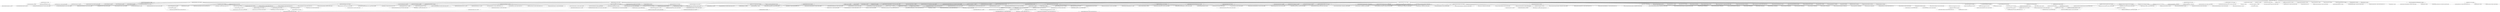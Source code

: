 digraph RumbleDB__rumble {
	"com.github.rumbledb:rumbledb:jar:1.23.0" -> "org.openjdk.jmh:jmh-core:jar:1.37:compile" ; 
	"com.github.rumbledb:rumbledb:jar:1.23.0" -> "org.openjdk.jmh:jmh-generator-annprocess:jar:1.37:compile" ; 
	"com.github.rumbledb:rumbledb:jar:1.23.0" -> "org.apache.spark:spark-core_2.13:jar:3.5.4:provided" ; 
	"com.github.rumbledb:rumbledb:jar:1.23.0" -> "org.apache.spark:spark-sql_2.13:jar:3.5.4:provided" ; 
	"com.github.rumbledb:rumbledb:jar:1.23.0" -> "org.apache.spark:spark-mllib_2.13:jar:3.5.4:provided" ; 
	"com.github.rumbledb:rumbledb:jar:1.23.0" -> "org.apache.hadoop:hadoop-aws:jar:3.3.6:provided" ; 
	"com.github.rumbledb:rumbledb:jar:1.23.0" -> "org.apache.spark:spark-avro_2.13:jar:3.5.4:compile" ; 
	"com.github.rumbledb:rumbledb:jar:1.23.0" -> "org.antlr:antlr4-runtime:jar:4.9.3:compile" ; 
	"com.github.rumbledb:rumbledb:jar:1.23.0" -> "org.jline:jline:jar:3.11.0:compile" ; 
	"com.github.rumbledb:rumbledb:jar:1.23.0" -> "com.esotericsoftware:kryo:jar:4.0.2:compile" ; 
	"com.github.rumbledb:rumbledb:jar:1.23.0" -> "junit:junit:jar:4.13.1:test" ; 
	"com.github.rumbledb:rumbledb:jar:1.23.0" -> "org.apache.commons:commons-text:jar:1.10.0:compile" ; 
	"com.github.rumbledb:rumbledb:jar:1.23.0" -> "org.apache.commons:commons-lang3:jar:3.12.0:compile" ; 
	"com.github.rumbledb:rumbledb:jar:1.23.0" -> "commons-net:commons-net:jar:3.11.1:compile" ; 
	"com.github.rumbledb:rumbledb:jar:1.23.0" -> "commons-io:commons-io:jar:2.18.0:compile" ; 
	"com.github.rumbledb:rumbledb:jar:1.23.0" -> "org.apache.httpcomponents:httpclient:jar:4.5.13:compile" ; 
	"com.github.rumbledb:rumbledb:jar:1.23.0" -> "org.jgrapht:jgrapht-core:jar:1.4.0:compile" ; 
	"com.github.rumbledb:rumbledb:jar:1.23.0" -> "joda-time:joda-time:jar:2.10.6:compile" ; 
	"com.github.rumbledb:rumbledb:jar:1.23.0" -> "com.fasterxml.jackson.dataformat:jackson-dataformat-yaml:jar:2.15.2:compile" ; 
	"com.github.rumbledb:rumbledb:jar:1.23.0" -> "io.delta:delta-spark_2.13:jar:3.2.1:compile" ; 
	"org.openjdk.jmh:jmh-core:jar:1.37:compile" -> "net.sf.jopt-simple:jopt-simple:jar:5.0.4:compile" ; 
	"org.openjdk.jmh:jmh-core:jar:1.37:compile" -> "org.apache.commons:commons-math3:jar:3.6.1:compile" ; 
	"org.openjdk.jmh:jmh-generator-annprocess:jar:1.37:compile" -> "(org.openjdk.jmh:jmh-core:jar:1.37:compile - omitted for duplicate)" ; 
	"org.apache.spark:spark-core_2.13:jar:3.5.4:provided" -> "org.scala-lang.modules:scala-parallel-collections_2.13:jar:1.0.4:compile (scope not updated to compile)" ; 
	"org.apache.spark:spark-core_2.13:jar:3.5.4:provided" -> "org.apache.avro:avro:jar:1.11.2:provided" ; 
	"org.apache.spark:spark-core_2.13:jar:3.5.4:provided" -> "org.apache.avro:avro-mapred:jar:1.11.2:provided" ; 
	"org.apache.spark:spark-core_2.13:jar:3.5.4:provided" -> "com.twitter:chill_2.13:jar:0.10.0:provided" ; 
	"org.apache.spark:spark-core_2.13:jar:3.5.4:provided" -> "com.twitter:chill-java:jar:0.10.0:provided" ; 
	"org.apache.spark:spark-core_2.13:jar:3.5.4:provided" -> "org.apache.xbean:xbean-asm9-shaded:jar:4.23:provided" ; 
	"org.apache.spark:spark-core_2.13:jar:3.5.4:provided" -> "org.apache.hadoop:hadoop-client-api:jar:3.3.4:provided" ; 
	"org.apache.spark:spark-core_2.13:jar:3.5.4:provided" -> "org.apache.hadoop:hadoop-client-runtime:jar:3.3.4:provided" ; 
	"org.apache.spark:spark-core_2.13:jar:3.5.4:provided" -> "org.apache.spark:spark-launcher_2.13:jar:3.5.4:provided" ; 
	"org.apache.spark:spark-core_2.13:jar:3.5.4:provided" -> "org.apache.spark:spark-kvstore_2.13:jar:3.5.4:provided" ; 
	"org.apache.spark:spark-core_2.13:jar:3.5.4:provided" -> "org.apache.spark:spark-network-common_2.13:jar:3.5.4:provided" ; 
	"org.apache.spark:spark-core_2.13:jar:3.5.4:provided" -> "org.apache.spark:spark-network-shuffle_2.13:jar:3.5.4:provided" ; 
	"org.apache.spark:spark-core_2.13:jar:3.5.4:provided" -> "org.apache.spark:spark-unsafe_2.13:jar:3.5.4:provided" ; 
	"org.apache.spark:spark-core_2.13:jar:3.5.4:provided" -> "org.apache.spark:spark-common-utils_2.13:jar:3.5.4:provided" ; 
	"org.apache.spark:spark-core_2.13:jar:3.5.4:provided" -> "javax.activation:activation:jar:1.1.1:provided" ; 
	"org.apache.spark:spark-core_2.13:jar:3.5.4:provided" -> "org.apache.curator:curator-recipes:jar:2.13.0:provided" ; 
	"org.apache.spark:spark-core_2.13:jar:3.5.4:provided" -> "org.apache.zookeeper:zookeeper:jar:3.6.3:provided" ; 
	"org.apache.spark:spark-core_2.13:jar:3.5.4:provided" -> "jakarta.servlet:jakarta.servlet-api:jar:4.0.3:provided" ; 
	"org.apache.spark:spark-core_2.13:jar:3.5.4:provided" -> "commons-codec:commons-codec:jar:1.16.1:compile (scope not updated to compile)" ; 
	"org.apache.spark:spark-core_2.13:jar:3.5.4:provided" -> "org.apache.commons:commons-compress:jar:1.23.0:provided" ; 
	"org.apache.spark:spark-core_2.13:jar:3.5.4:provided" -> "(org.apache.commons:commons-lang3:jar:3.12.0:provided - omitted for duplicate)" ; 
	"org.apache.spark:spark-core_2.13:jar:3.5.4:provided" -> "(org.apache.commons:commons-math3:jar:3.6.1:provided - omitted for duplicate)" ; 
	"org.apache.spark:spark-core_2.13:jar:3.5.4:provided" -> "(org.apache.commons:commons-text:jar:1.10.0:provided - omitted for duplicate)" ; 
	"org.apache.spark:spark-core_2.13:jar:3.5.4:provided" -> "(commons-io:commons-io:jar:2.16.1:provided - omitted for conflict with 2.18.0)" ; 
	"org.apache.spark:spark-core_2.13:jar:3.5.4:provided" -> "commons-collections:commons-collections:jar:3.2.2:provided" ; 
	"org.apache.spark:spark-core_2.13:jar:3.5.4:provided" -> "org.apache.commons:commons-collections4:jar:4.4:provided" ; 
	"org.apache.spark:spark-core_2.13:jar:3.5.4:provided" -> "com.google.code.findbugs:jsr305:jar:3.0.0:provided" ; 
	"org.apache.spark:spark-core_2.13:jar:3.5.4:provided" -> "com.ning:compress-lzf:jar:1.1.2:provided" ; 
	"org.apache.spark:spark-core_2.13:jar:3.5.4:provided" -> "org.xerial.snappy:snappy-java:jar:1.1.10.5:provided" ; 
	"org.apache.spark:spark-core_2.13:jar:3.5.4:provided" -> "org.lz4:lz4-java:jar:1.8.0:provided" ; 
	"org.apache.spark:spark-core_2.13:jar:3.5.4:provided" -> "com.github.luben:zstd-jni:jar:1.5.5-4:provided" ; 
	"org.apache.spark:spark-core_2.13:jar:3.5.4:provided" -> "org.roaringbitmap:RoaringBitmap:jar:0.9.45:provided" ; 
	"org.apache.spark:spark-core_2.13:jar:3.5.4:provided" -> "org.scala-lang.modules:scala-xml_2.13:jar:2.1.0:provided" ; 
	"org.apache.spark:spark-core_2.13:jar:3.5.4:provided" -> "org.scala-lang.modules:scala-collection-compat_2.13:jar:2.7.0:provided" ; 
	"org.apache.spark:spark-core_2.13:jar:3.5.4:provided" -> "org.scala-lang:scala-library:jar:2.13.8:compile" ; 
	"org.apache.spark:spark-core_2.13:jar:3.5.4:provided" -> "org.scala-lang:scala-reflect:jar:2.13.8:provided" ; 
	"org.apache.spark:spark-core_2.13:jar:3.5.4:provided" -> "org.json4s:json4s-jackson_2.13:jar:3.7.0-M11:provided" ; 
	"org.apache.spark:spark-core_2.13:jar:3.5.4:provided" -> "org.glassfish.jersey.core:jersey-client:jar:2.40:provided" ; 
	"org.apache.spark:spark-core_2.13:jar:3.5.4:provided" -> "org.glassfish.jersey.core:jersey-common:jar:2.40:provided" ; 
	"org.apache.spark:spark-core_2.13:jar:3.5.4:provided" -> "org.glassfish.jersey.core:jersey-server:jar:2.40:provided" ; 
	"org.apache.spark:spark-core_2.13:jar:3.5.4:provided" -> "org.glassfish.jersey.containers:jersey-container-servlet:jar:2.40:provided" ; 
	"org.apache.spark:spark-core_2.13:jar:3.5.4:provided" -> "org.glassfish.jersey.containers:jersey-container-servlet-core:jar:2.40:provided" ; 
	"org.apache.spark:spark-core_2.13:jar:3.5.4:provided" -> "org.glassfish.jersey.inject:jersey-hk2:jar:2.40:provided" ; 
	"org.apache.spark:spark-core_2.13:jar:3.5.4:provided" -> "io.netty:netty-all:jar:4.1.96.Final:provided" ; 
	"org.apache.spark:spark-core_2.13:jar:3.5.4:provided" -> "io.netty:netty-transport-native-epoll:jar:linux-x86_64:4.1.96.Final:provided" ; 
	"org.apache.spark:spark-core_2.13:jar:3.5.4:provided" -> "io.netty:netty-transport-native-epoll:jar:linux-aarch_64:4.1.96.Final:provided" ; 
	"org.apache.spark:spark-core_2.13:jar:3.5.4:provided" -> "io.netty:netty-transport-native-kqueue:jar:osx-aarch_64:4.1.96.Final:provided" ; 
	"org.apache.spark:spark-core_2.13:jar:3.5.4:provided" -> "io.netty:netty-transport-native-kqueue:jar:osx-x86_64:4.1.96.Final:provided" ; 
	"org.apache.spark:spark-core_2.13:jar:3.5.4:provided" -> "com.clearspring.analytics:stream:jar:2.9.6:provided" ; 
	"org.apache.spark:spark-core_2.13:jar:3.5.4:provided" -> "io.dropwizard.metrics:metrics-core:jar:4.2.19:provided" ; 
	"org.apache.spark:spark-core_2.13:jar:3.5.4:provided" -> "io.dropwizard.metrics:metrics-jvm:jar:4.2.19:provided" ; 
	"org.apache.spark:spark-core_2.13:jar:3.5.4:provided" -> "io.dropwizard.metrics:metrics-json:jar:4.2.19:provided" ; 
	"org.apache.spark:spark-core_2.13:jar:3.5.4:provided" -> "io.dropwizard.metrics:metrics-graphite:jar:4.2.19:provided" ; 
	"org.apache.spark:spark-core_2.13:jar:3.5.4:provided" -> "io.dropwizard.metrics:metrics-jmx:jar:4.2.19:provided" ; 
	"org.apache.spark:spark-core_2.13:jar:3.5.4:provided" -> "com.fasterxml.jackson.core:jackson-databind:jar:2.15.2:compile (scope not updated to compile)" ; 
	"org.apache.spark:spark-core_2.13:jar:3.5.4:provided" -> "com.fasterxml.jackson.module:jackson-module-scala_2.13:jar:2.15.2:provided" ; 
	"org.apache.spark:spark-core_2.13:jar:3.5.4:provided" -> "org.apache.ivy:ivy:jar:2.5.1:provided" ; 
	"org.apache.spark:spark-core_2.13:jar:3.5.4:provided" -> "oro:oro:jar:2.0.8:provided" ; 
	"org.apache.spark:spark-core_2.13:jar:3.5.4:provided" -> "net.razorvine:pickle:jar:1.3:provided" ; 
	"org.apache.spark:spark-core_2.13:jar:3.5.4:provided" -> "net.sf.py4j:py4j:jar:0.10.9.7:provided" ; 
	"org.apache.spark:spark-core_2.13:jar:3.5.4:provided" -> "org.apache.spark:spark-tags_2.13:jar:3.5.4:compile (scope not updated to compile)" ; 
	"org.apache.spark:spark-core_2.13:jar:3.5.4:provided" -> "org.apache.commons:commons-crypto:jar:1.1.0:provided" ; 
	"org.scala-lang.modules:scala-parallel-collections_2.13:jar:1.0.4:compile (scope not updated to compile)" -> "(org.scala-lang:scala-library:jar:2.13.6:compile - omitted for conflict with 2.13.8)" ; 
	"org.apache.avro:avro:jar:1.11.2:provided" -> "(com.fasterxml.jackson.core:jackson-core:jar:2.14.2:provided - omitted for conflict with 2.15.2)" ; 
	"org.apache.avro:avro:jar:1.11.2:provided" -> "(com.fasterxml.jackson.core:jackson-databind:jar:2.14.2:provided - omitted for conflict with 2.15.2)" ; 
	"org.apache.avro:avro:jar:1.11.2:provided" -> "(org.apache.commons:commons-compress:jar:1.22:provided - omitted for conflict with 1.23.0)" ; 
	"org.apache.avro:avro:jar:1.11.2:provided" -> "org.slf4j:slf4j-api:jar:1.7.36:provided" ; 
	"org.apache.avro:avro-mapred:jar:1.11.2:provided" -> "org.apache.avro:avro-ipc:jar:1.11.2:provided" ; 
	"org.apache.avro:avro-mapred:jar:1.11.2:provided" -> "(com.fasterxml.jackson.core:jackson-core:jar:2.14.2:provided - omitted for conflict with 2.15.2)" ; 
	"org.apache.avro:avro-mapred:jar:1.11.2:provided" -> "(org.slf4j:slf4j-api:jar:1.7.36:provided - omitted for duplicate)" ; 
	"org.apache.avro:avro-ipc:jar:1.11.2:provided" -> "(org.apache.avro:avro:jar:1.11.2:provided - omitted for duplicate)" ; 
	"org.apache.avro:avro-ipc:jar:1.11.2:provided" -> "(com.fasterxml.jackson.core:jackson-core:jar:2.14.2:provided - omitted for conflict with 2.15.2)" ; 
	"org.apache.avro:avro-ipc:jar:1.11.2:provided" -> "(com.fasterxml.jackson.core:jackson-databind:jar:2.14.2:provided - omitted for conflict with 2.15.2)" ; 
	"org.apache.avro:avro-ipc:jar:1.11.2:provided" -> "(org.xerial.snappy:snappy-java:jar:1.1.10.1:provided - omitted for conflict with 1.1.10.5)" ; 
	"org.apache.avro:avro-ipc:jar:1.11.2:provided" -> "(org.tukaani:xz:jar:1.9:provided - omitted for duplicate)" ; 
	"org.apache.avro:avro-ipc:jar:1.11.2:provided" -> "(org.slf4j:slf4j-api:jar:1.7.36:provided - omitted for duplicate)" ; 
	"com.twitter:chill_2.13:jar:0.10.0:provided" -> "(org.scala-lang:scala-library:jar:2.13.6:provided - omitted for conflict with 2.13.8)" ; 
	"com.twitter:chill_2.13:jar:0.10.0:provided" -> "(com.twitter:chill-java:jar:0.10.0:provided - omitted for duplicate)" ; 
	"com.twitter:chill_2.13:jar:0.10.0:provided" -> "com.esotericsoftware:kryo-shaded:jar:4.0.2:provided" ; 
	"com.esotericsoftware:kryo-shaded:jar:4.0.2:provided" -> "(com.esotericsoftware:minlog:jar:1.3.0:provided - omitted for duplicate)" ; 
	"com.esotericsoftware:kryo-shaded:jar:4.0.2:provided" -> "(org.objenesis:objenesis:jar:2.5.1:provided - omitted for duplicate)" ; 
	"com.twitter:chill-java:jar:0.10.0:provided" -> "(com.esotericsoftware:kryo-shaded:jar:4.0.2:provided - omitted for duplicate)" ; 
	"org.apache.hadoop:hadoop-client-api:jar:3.3.4:provided" -> "(org.xerial.snappy:snappy-java:jar:1.1.8.2:provided - omitted for conflict with 1.1.10.5)" ; 
	"org.apache.hadoop:hadoop-client-runtime:jar:3.3.4:provided" -> "(org.apache.hadoop:hadoop-client-api:jar:3.3.4:provided - omitted for duplicate)" ; 
	"org.apache.hadoop:hadoop-client-runtime:jar:3.3.4:provided" -> "(org.xerial.snappy:snappy-java:jar:1.1.8.2:provided - omitted for conflict with 1.1.10.5)" ; 
	"org.apache.hadoop:hadoop-client-runtime:jar:3.3.4:provided" -> "(org.slf4j:slf4j-api:jar:1.7.36:provided - omitted for duplicate)" ; 
	"org.apache.hadoop:hadoop-client-runtime:jar:3.3.4:provided" -> "(commons-logging:commons-logging:jar:1.1.3:provided - omitted for conflict with 1.2)" ; 
	"org.apache.hadoop:hadoop-client-runtime:jar:3.3.4:provided" -> "(com.google.code.findbugs:jsr305:jar:3.0.2:provided - omitted for conflict with 3.0.0)" ; 
	"org.apache.spark:spark-launcher_2.13:jar:3.5.4:provided" -> "(org.apache.spark:spark-tags_2.13:jar:3.5.4:provided - omitted for duplicate)" ; 
	"org.apache.spark:spark-kvstore_2.13:jar:3.5.4:provided" -> "(org.apache.spark:spark-tags_2.13:jar:3.5.4:provided - omitted for duplicate)" ; 
	"org.apache.spark:spark-kvstore_2.13:jar:3.5.4:provided" -> "org.fusesource.leveldbjni:leveldbjni-all:jar:1.8:provided" ; 
	"org.apache.spark:spark-kvstore_2.13:jar:3.5.4:provided" -> "(com.fasterxml.jackson.core:jackson-core:jar:2.15.2:provided - omitted for duplicate)" ; 
	"org.apache.spark:spark-kvstore_2.13:jar:3.5.4:provided" -> "(com.fasterxml.jackson.core:jackson-databind:jar:2.15.2:provided - omitted for duplicate)" ; 
	"org.apache.spark:spark-kvstore_2.13:jar:3.5.4:provided" -> "com.fasterxml.jackson.core:jackson-annotations:jar:2.15.2:compile" ; 
	"org.apache.spark:spark-kvstore_2.13:jar:3.5.4:provided" -> "(org.rocksdb:rocksdbjni:jar:8.3.2:provided - omitted for duplicate)" ; 
	"org.apache.spark:spark-network-common_2.13:jar:3.5.4:provided" -> "(org.scala-lang:scala-library:jar:2.13.8:provided - omitted for duplicate)" ; 
	"org.apache.spark:spark-network-common_2.13:jar:3.5.4:provided" -> "(io.netty:netty-all:jar:4.1.96.Final:provided - omitted for duplicate)" ; 
	"org.apache.spark:spark-network-common_2.13:jar:3.5.4:provided" -> "(io.netty:netty-transport-native-epoll:jar:linux-x86_64:4.1.96.Final:provided - omitted for duplicate)" ; 
	"org.apache.spark:spark-network-common_2.13:jar:3.5.4:provided" -> "(io.netty:netty-transport-native-epoll:jar:linux-aarch_64:4.1.96.Final:provided - omitted for duplicate)" ; 
	"org.apache.spark:spark-network-common_2.13:jar:3.5.4:provided" -> "(io.netty:netty-transport-native-kqueue:jar:osx-aarch_64:4.1.96.Final:provided - omitted for duplicate)" ; 
	"org.apache.spark:spark-network-common_2.13:jar:3.5.4:provided" -> "(io.netty:netty-transport-native-kqueue:jar:osx-x86_64:4.1.96.Final:provided - omitted for duplicate)" ; 
	"org.apache.spark:spark-network-common_2.13:jar:3.5.4:provided" -> "(org.apache.commons:commons-lang3:jar:3.12.0:provided - omitted for duplicate)" ; 
	"org.apache.spark:spark-network-common_2.13:jar:3.5.4:provided" -> "(org.fusesource.leveldbjni:leveldbjni-all:jar:1.8:provided - omitted for duplicate)" ; 
	"org.apache.spark:spark-network-common_2.13:jar:3.5.4:provided" -> "(org.rocksdb:rocksdbjni:jar:8.3.2:provided - omitted for duplicate)" ; 
	"org.apache.spark:spark-network-common_2.13:jar:3.5.4:provided" -> "(com.fasterxml.jackson.core:jackson-databind:jar:2.15.2:provided - omitted for duplicate)" ; 
	"org.apache.spark:spark-network-common_2.13:jar:3.5.4:provided" -> "(com.fasterxml.jackson.core:jackson-annotations:jar:2.15.2:provided - omitted for duplicate)" ; 
	"org.apache.spark:spark-network-common_2.13:jar:3.5.4:provided" -> "(io.dropwizard.metrics:metrics-core:jar:4.2.19:provided - omitted for duplicate)" ; 
	"org.apache.spark:spark-network-common_2.13:jar:3.5.4:provided" -> "(com.google.code.findbugs:jsr305:jar:3.0.0:provided - omitted for duplicate)" ; 
	"org.apache.spark:spark-network-common_2.13:jar:3.5.4:provided" -> "(org.apache.commons:commons-crypto:jar:1.1.0:provided - omitted for duplicate)" ; 
	"org.apache.spark:spark-network-common_2.13:jar:3.5.4:provided" -> "com.google.crypto.tink:tink:jar:1.9.0:provided" ; 
	"org.apache.spark:spark-network-common_2.13:jar:3.5.4:provided" -> "(org.roaringbitmap:RoaringBitmap:jar:0.9.45:provided - omitted for duplicate)" ; 
	"org.apache.spark:spark-network-common_2.13:jar:3.5.4:provided" -> "(org.apache.spark:spark-common-utils_2.13:jar:3.5.4:provided - omitted for duplicate)" ; 
	"com.google.crypto.tink:tink:jar:1.9.0:provided" -> "(com.google.code.findbugs:jsr305:jar:3.0.2:provided - omitted for conflict with 3.0.0)" ; 
	"com.google.crypto.tink:tink:jar:1.9.0:provided" -> "com.google.code.gson:gson:jar:2.10.1:provided" ; 
	"com.google.crypto.tink:tink:jar:1.9.0:provided" -> "com.google.protobuf:protobuf-java:jar:3.19.6:provided" ; 
	"com.google.crypto.tink:tink:jar:1.9.0:provided" -> "(joda-time:joda-time:jar:2.12.5:provided - omitted for conflict with 2.10.6)" ; 
	"org.apache.spark:spark-network-shuffle_2.13:jar:3.5.4:provided" -> "(org.apache.spark:spark-network-common_2.13:jar:3.5.4:provided - omitted for duplicate)" ; 
	"org.apache.spark:spark-network-shuffle_2.13:jar:3.5.4:provided" -> "(io.dropwizard.metrics:metrics-core:jar:4.2.19:provided - omitted for duplicate)" ; 
	"org.apache.spark:spark-network-shuffle_2.13:jar:3.5.4:provided" -> "(org.apache.spark:spark-tags_2.13:jar:3.5.4:provided - omitted for duplicate)" ; 
	"org.apache.spark:spark-network-shuffle_2.13:jar:3.5.4:provided" -> "(org.roaringbitmap:RoaringBitmap:jar:0.9.45:provided - omitted for duplicate)" ; 
	"org.apache.spark:spark-unsafe_2.13:jar:3.5.4:provided" -> "(org.apache.spark:spark-tags_2.13:jar:3.5.4:provided - omitted for duplicate)" ; 
	"org.apache.spark:spark-unsafe_2.13:jar:3.5.4:provided" -> "(org.apache.spark:spark-common-utils_2.13:jar:3.5.4:provided - omitted for duplicate)" ; 
	"org.apache.spark:spark-unsafe_2.13:jar:3.5.4:provided" -> "(com.twitter:chill_2.13:jar:0.10.0:provided - omitted for duplicate)" ; 
	"org.apache.spark:spark-unsafe_2.13:jar:3.5.4:provided" -> "(com.google.code.findbugs:jsr305:jar:3.0.0:provided - omitted for duplicate)" ; 
	"org.apache.spark:spark-common-utils_2.13:jar:3.5.4:provided" -> "(org.apache.spark:spark-tags_2.13:jar:3.5.4:provided - omitted for duplicate)" ; 
	"org.apache.spark:spark-common-utils_2.13:jar:3.5.4:provided" -> "(com.fasterxml.jackson.core:jackson-databind:jar:2.15.2:provided - omitted for duplicate)" ; 
	"org.apache.spark:spark-common-utils_2.13:jar:3.5.4:provided" -> "(com.fasterxml.jackson.module:jackson-module-scala_2.13:jar:2.15.2:provided - omitted for duplicate)" ; 
	"org.apache.spark:spark-common-utils_2.13:jar:3.5.4:provided" -> "(org.apache.commons:commons-text:jar:1.10.0:provided - omitted for duplicate)" ; 
	"org.apache.spark:spark-common-utils_2.13:jar:3.5.4:provided" -> "(org.slf4j:slf4j-api:jar:2.0.7:provided - omitted for conflict with 1.7.36)" ; 
	"org.apache.spark:spark-common-utils_2.13:jar:3.5.4:provided" -> "org.slf4j:jul-to-slf4j:jar:2.0.7:provided" ; 
	"org.apache.spark:spark-common-utils_2.13:jar:3.5.4:provided" -> "org.slf4j:jcl-over-slf4j:jar:2.0.7:provided" ; 
	"org.apache.spark:spark-common-utils_2.13:jar:3.5.4:provided" -> "org.apache.logging.log4j:log4j-slf4j2-impl:jar:2.20.0:provided" ; 
	"org.apache.spark:spark-common-utils_2.13:jar:3.5.4:provided" -> "org.apache.logging.log4j:log4j-api:jar:2.20.0:provided" ; 
	"org.apache.spark:spark-common-utils_2.13:jar:3.5.4:provided" -> "org.apache.logging.log4j:log4j-core:jar:2.20.0:provided" ; 
	"org.apache.spark:spark-common-utils_2.13:jar:3.5.4:provided" -> "org.apache.logging.log4j:log4j-1.2-api:jar:2.20.0:provided" ; 
	"org.slf4j:jul-to-slf4j:jar:2.0.7:provided" -> "(org.slf4j:slf4j-api:jar:2.0.7:provided - omitted for conflict with 1.7.36)" ; 
	"org.slf4j:jcl-over-slf4j:jar:2.0.7:provided" -> "(org.slf4j:slf4j-api:jar:2.0.7:provided - omitted for conflict with 1.7.36)" ; 
	"org.apache.logging.log4j:log4j-slf4j2-impl:jar:2.20.0:provided" -> "(org.apache.logging.log4j:log4j-api:jar:2.20.0:provided - omitted for duplicate)" ; 
	"org.apache.logging.log4j:log4j-slf4j2-impl:jar:2.20.0:provided" -> "(org.slf4j:slf4j-api:jar:2.0.6:provided - omitted for conflict with 1.7.36)" ; 
	"org.apache.logging.log4j:log4j-slf4j2-impl:jar:2.20.0:provided" -> "(org.apache.logging.log4j:log4j-core:jar:2.20.0:provided - omitted for duplicate)" ; 
	"org.apache.logging.log4j:log4j-core:jar:2.20.0:provided" -> "(org.apache.logging.log4j:log4j-api:jar:2.20.0:provided - omitted for duplicate)" ; 
	"org.apache.logging.log4j:log4j-1.2-api:jar:2.20.0:provided" -> "(org.apache.logging.log4j:log4j-api:jar:2.20.0:provided - omitted for duplicate)" ; 
	"org.apache.curator:curator-recipes:jar:2.13.0:provided" -> "org.apache.curator:curator-framework:jar:2.13.0:provided" ; 
	"org.apache.curator:curator-framework:jar:2.13.0:provided" -> "org.apache.curator:curator-client:jar:2.13.0:provided" ; 
	"org.apache.curator:curator-client:jar:2.13.0:provided" -> "(org.apache.zookeeper:zookeeper:jar:3.4.8:provided - omitted for conflict with 3.6.3)" ; 
	"org.apache.curator:curator-client:jar:2.13.0:provided" -> "com.google.guava:guava:jar:16.0.1:provided" ; 
	"org.apache.zookeeper:zookeeper:jar:3.6.3:provided" -> "org.apache.zookeeper:zookeeper-jute:jar:3.6.3:provided" ; 
	"org.apache.zookeeper:zookeeper:jar:3.6.3:provided" -> "org.apache.yetus:audience-annotations:jar:0.5.0:provided" ; 
	"org.apache.zookeeper:zookeeper-jute:jar:3.6.3:provided" -> "(org.apache.yetus:audience-annotations:jar:0.5.0:provided - omitted for duplicate)" ; 
	"org.roaringbitmap:RoaringBitmap:jar:0.9.45:provided" -> "org.roaringbitmap:shims:jar:0.9.45:provided" ; 
	"org.scala-lang.modules:scala-xml_2.13:jar:2.1.0:provided" -> "(org.scala-lang:scala-library:jar:2.13.8:provided - omitted for duplicate)" ; 
	"org.scala-lang.modules:scala-collection-compat_2.13:jar:2.7.0:provided" -> "(org.scala-lang:scala-library:jar:2.13.8:provided - omitted for duplicate)" ; 
	"org.scala-lang:scala-reflect:jar:2.13.8:provided" -> "(org.scala-lang:scala-library:jar:2.13.8:provided - omitted for duplicate)" ; 
	"org.json4s:json4s-jackson_2.13:jar:3.7.0-M11:provided" -> "(org.scala-lang:scala-library:jar:2.13.5:provided - omitted for conflict with 2.13.8)" ; 
	"org.json4s:json4s-jackson_2.13:jar:3.7.0-M11:provided" -> "org.json4s:json4s-core_2.13:jar:3.7.0-M11:provided" ; 
	"org.json4s:json4s-core_2.13:jar:3.7.0-M11:provided" -> "(org.scala-lang:scala-library:jar:2.13.5:provided - omitted for conflict with 2.13.8)" ; 
	"org.json4s:json4s-core_2.13:jar:3.7.0-M11:provided" -> "org.json4s:json4s-ast_2.13:jar:3.7.0-M11:provided" ; 
	"org.json4s:json4s-core_2.13:jar:3.7.0-M11:provided" -> "org.json4s:json4s-scalap_2.13:jar:3.7.0-M11:provided" ; 
	"org.json4s:json4s-core_2.13:jar:3.7.0-M11:provided" -> "(com.thoughtworks.paranamer:paranamer:jar:2.8:provided - omitted for duplicate)" ; 
	"org.json4s:json4s-ast_2.13:jar:3.7.0-M11:provided" -> "(org.scala-lang:scala-library:jar:2.13.5:provided - omitted for conflict with 2.13.8)" ; 
	"org.json4s:json4s-scalap_2.13:jar:3.7.0-M11:provided" -> "(org.scala-lang:scala-library:jar:2.13.5:provided - omitted for conflict with 2.13.8)" ; 
	"org.glassfish.jersey.core:jersey-client:jar:2.40:provided" -> "jakarta.ws.rs:jakarta.ws.rs-api:jar:2.1.6:provided" ; 
	"org.glassfish.jersey.core:jersey-client:jar:2.40:provided" -> "(org.glassfish.jersey.core:jersey-common:jar:2.40:provided - omitted for duplicate)" ; 
	"org.glassfish.jersey.core:jersey-client:jar:2.40:provided" -> "org.glassfish.hk2.external:jakarta.inject:jar:2.6.1:provided" ; 
	"org.glassfish.jersey.core:jersey-common:jar:2.40:provided" -> "(jakarta.ws.rs:jakarta.ws.rs-api:jar:2.1.6:provided - omitted for duplicate)" ; 
	"org.glassfish.jersey.core:jersey-common:jar:2.40:provided" -> "jakarta.annotation:jakarta.annotation-api:jar:1.3.5:provided" ; 
	"org.glassfish.jersey.core:jersey-common:jar:2.40:provided" -> "(org.glassfish.hk2.external:jakarta.inject:jar:2.6.1:provided - omitted for duplicate)" ; 
	"org.glassfish.jersey.core:jersey-common:jar:2.40:provided" -> "org.glassfish.hk2:osgi-resource-locator:jar:1.0.3:provided" ; 
	"org.glassfish.jersey.core:jersey-server:jar:2.40:provided" -> "(org.glassfish.jersey.core:jersey-common:jar:2.40:provided - omitted for duplicate)" ; 
	"org.glassfish.jersey.core:jersey-server:jar:2.40:provided" -> "(org.glassfish.jersey.core:jersey-client:jar:2.40:provided - omitted for duplicate)" ; 
	"org.glassfish.jersey.core:jersey-server:jar:2.40:provided" -> "(jakarta.ws.rs:jakarta.ws.rs-api:jar:2.1.6:provided - omitted for duplicate)" ; 
	"org.glassfish.jersey.core:jersey-server:jar:2.40:provided" -> "(jakarta.annotation:jakarta.annotation-api:jar:1.3.5:provided - omitted for duplicate)" ; 
	"org.glassfish.jersey.core:jersey-server:jar:2.40:provided" -> "(org.glassfish.hk2.external:jakarta.inject:jar:2.6.1:provided - omitted for duplicate)" ; 
	"org.glassfish.jersey.core:jersey-server:jar:2.40:provided" -> "jakarta.validation:jakarta.validation-api:jar:2.0.2:provided" ; 
	"org.glassfish.jersey.containers:jersey-container-servlet:jar:2.40:provided" -> "(org.glassfish.jersey.containers:jersey-container-servlet-core:jar:2.40:provided - omitted for duplicate)" ; 
	"org.glassfish.jersey.containers:jersey-container-servlet:jar:2.40:provided" -> "(org.glassfish.jersey.core:jersey-common:jar:2.40:provided - omitted for duplicate)" ; 
	"org.glassfish.jersey.containers:jersey-container-servlet:jar:2.40:provided" -> "(org.glassfish.jersey.core:jersey-server:jar:2.40:provided - omitted for duplicate)" ; 
	"org.glassfish.jersey.containers:jersey-container-servlet:jar:2.40:provided" -> "(jakarta.ws.rs:jakarta.ws.rs-api:jar:2.1.6:provided - omitted for duplicate)" ; 
	"org.glassfish.jersey.containers:jersey-container-servlet-core:jar:2.40:provided" -> "(org.glassfish.hk2.external:jakarta.inject:jar:2.6.1:provided - omitted for duplicate)" ; 
	"org.glassfish.jersey.containers:jersey-container-servlet-core:jar:2.40:provided" -> "(org.glassfish.jersey.core:jersey-common:jar:2.40:provided - omitted for duplicate)" ; 
	"org.glassfish.jersey.containers:jersey-container-servlet-core:jar:2.40:provided" -> "(org.glassfish.jersey.core:jersey-server:jar:2.40:provided - omitted for duplicate)" ; 
	"org.glassfish.jersey.containers:jersey-container-servlet-core:jar:2.40:provided" -> "(jakarta.ws.rs:jakarta.ws.rs-api:jar:2.1.6:provided - omitted for duplicate)" ; 
	"org.glassfish.jersey.inject:jersey-hk2:jar:2.40:provided" -> "(org.glassfish.jersey.core:jersey-common:jar:2.40:provided - omitted for duplicate)" ; 
	"org.glassfish.jersey.inject:jersey-hk2:jar:2.40:provided" -> "org.glassfish.hk2:hk2-locator:jar:2.6.1:provided" ; 
	"org.glassfish.jersey.inject:jersey-hk2:jar:2.40:provided" -> "org.javassist:javassist:jar:3.29.2-GA:provided" ; 
	"org.glassfish.hk2:hk2-locator:jar:2.6.1:provided" -> "(org.glassfish.hk2.external:jakarta.inject:jar:2.6.1:provided - omitted for duplicate)" ; 
	"org.glassfish.hk2:hk2-locator:jar:2.6.1:provided" -> "org.glassfish.hk2.external:aopalliance-repackaged:jar:2.6.1:provided" ; 
	"org.glassfish.hk2:hk2-locator:jar:2.6.1:provided" -> "org.glassfish.hk2:hk2-api:jar:2.6.1:provided" ; 
	"org.glassfish.hk2:hk2-locator:jar:2.6.1:provided" -> "org.glassfish.hk2:hk2-utils:jar:2.6.1:provided" ; 
	"org.glassfish.hk2:hk2-api:jar:2.6.1:provided" -> "(org.glassfish.hk2.external:jakarta.inject:jar:2.6.1:provided - omitted for duplicate)" ; 
	"org.glassfish.hk2:hk2-api:jar:2.6.1:provided" -> "(org.glassfish.hk2:hk2-utils:jar:2.6.1:provided - omitted for duplicate)" ; 
	"org.glassfish.hk2:hk2-api:jar:2.6.1:provided" -> "(org.glassfish.hk2.external:aopalliance-repackaged:jar:2.6.1:provided - omitted for duplicate)" ; 
	"org.glassfish.hk2:hk2-utils:jar:2.6.1:provided" -> "(org.glassfish.hk2.external:jakarta.inject:jar:2.6.1:provided - omitted for duplicate)" ; 
	"io.netty:netty-all:jar:4.1.96.Final:provided" -> "io.netty:netty-buffer:jar:4.1.96.Final:provided" ; 
	"io.netty:netty-all:jar:4.1.96.Final:provided" -> "io.netty:netty-codec:jar:4.1.96.Final:provided" ; 
	"io.netty:netty-all:jar:4.1.96.Final:provided" -> "io.netty:netty-codec-http:jar:4.1.96.Final:provided" ; 
	"io.netty:netty-all:jar:4.1.96.Final:provided" -> "io.netty:netty-codec-http2:jar:4.1.96.Final:provided" ; 
	"io.netty:netty-all:jar:4.1.96.Final:provided" -> "io.netty:netty-codec-socks:jar:4.1.96.Final:provided" ; 
	"io.netty:netty-all:jar:4.1.96.Final:provided" -> "io.netty:netty-common:jar:4.1.96.Final:provided" ; 
	"io.netty:netty-all:jar:4.1.96.Final:provided" -> "io.netty:netty-handler:jar:4.1.96.Final:provided" ; 
	"io.netty:netty-all:jar:4.1.96.Final:provided" -> "io.netty:netty-transport-native-unix-common:jar:4.1.96.Final:provided" ; 
	"io.netty:netty-all:jar:4.1.96.Final:provided" -> "io.netty:netty-handler-proxy:jar:4.1.96.Final:provided" ; 
	"io.netty:netty-all:jar:4.1.96.Final:provided" -> "io.netty:netty-resolver:jar:4.1.96.Final:provided" ; 
	"io.netty:netty-all:jar:4.1.96.Final:provided" -> "io.netty:netty-transport:jar:4.1.96.Final:provided" ; 
	"io.netty:netty-all:jar:4.1.96.Final:provided" -> "io.netty:netty-transport-classes-epoll:jar:4.1.96.Final:provided" ; 
	"io.netty:netty-all:jar:4.1.96.Final:provided" -> "io.netty:netty-transport-classes-kqueue:jar:4.1.96.Final:provided" ; 
	"io.netty:netty-all:jar:4.1.96.Final:provided" -> "(io.netty:netty-transport-native-epoll:jar:linux-x86_64:4.1.96.Final:provided - omitted for duplicate)" ; 
	"io.netty:netty-all:jar:4.1.96.Final:provided" -> "(io.netty:netty-transport-native-epoll:jar:linux-aarch_64:4.1.96.Final:provided - omitted for duplicate)" ; 
	"io.netty:netty-all:jar:4.1.96.Final:provided" -> "(io.netty:netty-transport-native-kqueue:jar:osx-x86_64:4.1.96.Final:provided - omitted for duplicate)" ; 
	"io.netty:netty-all:jar:4.1.96.Final:provided" -> "(io.netty:netty-transport-native-kqueue:jar:osx-aarch_64:4.1.96.Final:provided - omitted for duplicate)" ; 
	"io.netty:netty-transport-native-epoll:jar:linux-x86_64:4.1.96.Final:provided" -> "(io.netty:netty-common:jar:4.1.96.Final:provided - omitted for duplicate)" ; 
	"io.netty:netty-transport-native-epoll:jar:linux-x86_64:4.1.96.Final:provided" -> "(io.netty:netty-buffer:jar:4.1.96.Final:provided - omitted for duplicate)" ; 
	"io.netty:netty-transport-native-epoll:jar:linux-x86_64:4.1.96.Final:provided" -> "(io.netty:netty-transport:jar:4.1.96.Final:provided - omitted for duplicate)" ; 
	"io.netty:netty-transport-native-epoll:jar:linux-x86_64:4.1.96.Final:provided" -> "(io.netty:netty-transport-native-unix-common:jar:4.1.96.Final:provided - omitted for duplicate)" ; 
	"io.netty:netty-transport-native-epoll:jar:linux-x86_64:4.1.96.Final:provided" -> "(io.netty:netty-transport-classes-epoll:jar:4.1.96.Final:provided - omitted for duplicate)" ; 
	"io.netty:netty-transport-native-epoll:jar:linux-aarch_64:4.1.96.Final:provided" -> "(io.netty:netty-common:jar:4.1.96.Final:provided - omitted for duplicate)" ; 
	"io.netty:netty-transport-native-epoll:jar:linux-aarch_64:4.1.96.Final:provided" -> "(io.netty:netty-buffer:jar:4.1.96.Final:provided - omitted for duplicate)" ; 
	"io.netty:netty-transport-native-epoll:jar:linux-aarch_64:4.1.96.Final:provided" -> "(io.netty:netty-transport:jar:4.1.96.Final:provided - omitted for duplicate)" ; 
	"io.netty:netty-transport-native-epoll:jar:linux-aarch_64:4.1.96.Final:provided" -> "(io.netty:netty-transport-native-unix-common:jar:4.1.96.Final:provided - omitted for duplicate)" ; 
	"io.netty:netty-transport-native-epoll:jar:linux-aarch_64:4.1.96.Final:provided" -> "(io.netty:netty-transport-classes-epoll:jar:4.1.96.Final:provided - omitted for duplicate)" ; 
	"io.netty:netty-transport-native-kqueue:jar:osx-aarch_64:4.1.96.Final:provided" -> "(io.netty:netty-common:jar:4.1.96.Final:provided - omitted for duplicate)" ; 
	"io.netty:netty-transport-native-kqueue:jar:osx-aarch_64:4.1.96.Final:provided" -> "(io.netty:netty-buffer:jar:4.1.96.Final:provided - omitted for duplicate)" ; 
	"io.netty:netty-transport-native-kqueue:jar:osx-aarch_64:4.1.96.Final:provided" -> "(io.netty:netty-transport:jar:4.1.96.Final:provided - omitted for duplicate)" ; 
	"io.netty:netty-transport-native-kqueue:jar:osx-aarch_64:4.1.96.Final:provided" -> "(io.netty:netty-transport-native-unix-common:jar:4.1.96.Final:provided - omitted for duplicate)" ; 
	"io.netty:netty-transport-native-kqueue:jar:osx-aarch_64:4.1.96.Final:provided" -> "(io.netty:netty-transport-classes-kqueue:jar:4.1.96.Final:provided - omitted for duplicate)" ; 
	"io.netty:netty-transport-native-kqueue:jar:osx-x86_64:4.1.96.Final:provided" -> "(io.netty:netty-common:jar:4.1.96.Final:provided - omitted for duplicate)" ; 
	"io.netty:netty-transport-native-kqueue:jar:osx-x86_64:4.1.96.Final:provided" -> "(io.netty:netty-buffer:jar:4.1.96.Final:provided - omitted for duplicate)" ; 
	"io.netty:netty-transport-native-kqueue:jar:osx-x86_64:4.1.96.Final:provided" -> "(io.netty:netty-transport:jar:4.1.96.Final:provided - omitted for duplicate)" ; 
	"io.netty:netty-transport-native-kqueue:jar:osx-x86_64:4.1.96.Final:provided" -> "(io.netty:netty-transport-native-unix-common:jar:4.1.96.Final:provided - omitted for duplicate)" ; 
	"io.netty:netty-transport-native-kqueue:jar:osx-x86_64:4.1.96.Final:provided" -> "(io.netty:netty-transport-classes-kqueue:jar:4.1.96.Final:provided - omitted for duplicate)" ; 
	"com.clearspring.analytics:stream:jar:2.9.6:provided" -> "(org.slf4j:slf4j-api:jar:1.7.10:provided - omitted for conflict with 1.7.36)" ; 
	"io.dropwizard.metrics:metrics-core:jar:4.2.19:provided" -> "(org.slf4j:slf4j-api:jar:1.7.36:provided - omitted for duplicate)" ; 
	"io.dropwizard.metrics:metrics-jvm:jar:4.2.19:provided" -> "(io.dropwizard.metrics:metrics-core:jar:4.2.19:provided - omitted for duplicate)" ; 
	"io.dropwizard.metrics:metrics-jvm:jar:4.2.19:provided" -> "(org.slf4j:slf4j-api:jar:1.7.36:provided - omitted for duplicate)" ; 
	"io.dropwizard.metrics:metrics-json:jar:4.2.19:provided" -> "(io.dropwizard.metrics:metrics-core:jar:4.2.19:provided - omitted for duplicate)" ; 
	"io.dropwizard.metrics:metrics-json:jar:4.2.19:provided" -> "(com.fasterxml.jackson.core:jackson-core:jar:2.12.7:provided - omitted for conflict with 2.15.2)" ; 
	"io.dropwizard.metrics:metrics-json:jar:4.2.19:provided" -> "(com.fasterxml.jackson.core:jackson-databind:jar:2.12.7.1:provided - omitted for conflict with 2.15.2)" ; 
	"io.dropwizard.metrics:metrics-graphite:jar:4.2.19:provided" -> "(io.dropwizard.metrics:metrics-core:jar:4.2.19:provided - omitted for duplicate)" ; 
	"io.dropwizard.metrics:metrics-graphite:jar:4.2.19:provided" -> "(org.slf4j:slf4j-api:jar:1.7.36:provided - omitted for duplicate)" ; 
	"io.dropwizard.metrics:metrics-jmx:jar:4.2.19:provided" -> "(io.dropwizard.metrics:metrics-core:jar:4.2.19:provided - omitted for duplicate)" ; 
	"io.dropwizard.metrics:metrics-jmx:jar:4.2.19:provided" -> "(org.slf4j:slf4j-api:jar:1.7.36:provided - omitted for duplicate)" ; 
	"com.fasterxml.jackson.core:jackson-databind:jar:2.15.2:compile (scope not updated to compile)" -> "(com.fasterxml.jackson.core:jackson-annotations:jar:2.15.2:compile - omitted for duplicate)" ; 
	"com.fasterxml.jackson.core:jackson-databind:jar:2.15.2:compile (scope not updated to compile)" -> "(com.fasterxml.jackson.core:jackson-core:jar:2.15.2:compile - omitted for duplicate)" ; 
	"com.fasterxml.jackson.module:jackson-module-scala_2.13:jar:2.15.2:provided" -> "(org.scala-lang:scala-library:jar:2.13.10:provided - omitted for conflict with 2.13.8)" ; 
	"com.fasterxml.jackson.module:jackson-module-scala_2.13:jar:2.15.2:provided" -> "(com.fasterxml.jackson.core:jackson-core:jar:2.15.2:provided - omitted for duplicate)" ; 
	"com.fasterxml.jackson.module:jackson-module-scala_2.13:jar:2.15.2:provided" -> "(com.fasterxml.jackson.core:jackson-annotations:jar:2.15.2:provided - omitted for duplicate)" ; 
	"com.fasterxml.jackson.module:jackson-module-scala_2.13:jar:2.15.2:provided" -> "(com.fasterxml.jackson.core:jackson-databind:jar:2.15.2:provided - omitted for duplicate)" ; 
	"com.fasterxml.jackson.module:jackson-module-scala_2.13:jar:2.15.2:provided" -> "com.thoughtworks.paranamer:paranamer:jar:2.8:provided" ; 
	"org.apache.spark:spark-tags_2.13:jar:3.5.4:compile (scope not updated to compile)" -> "(org.scala-lang:scala-library:jar:2.13.8:compile - omitted for duplicate)" ; 
	"org.apache.spark:spark-sql_2.13:jar:3.5.4:provided" -> "org.rocksdb:rocksdbjni:jar:8.3.2:provided" ; 
	"org.apache.spark:spark-sql_2.13:jar:3.5.4:provided" -> "com.univocity:univocity-parsers:jar:2.9.1:provided" ; 
	"org.apache.spark:spark-sql_2.13:jar:3.5.4:provided" -> "org.apache.spark:spark-sketch_2.13:jar:3.5.4:provided" ; 
	"org.apache.spark:spark-sql_2.13:jar:3.5.4:provided" -> "(org.apache.spark:spark-core_2.13:jar:3.5.4:provided - omitted for duplicate)" ; 
	"org.apache.spark:spark-sql_2.13:jar:3.5.4:provided" -> "org.apache.spark:spark-catalyst_2.13:jar:3.5.4:provided" ; 
	"org.apache.spark:spark-sql_2.13:jar:3.5.4:provided" -> "(org.apache.spark:spark-tags_2.13:jar:3.5.4:provided - omitted for duplicate)" ; 
	"org.apache.spark:spark-sql_2.13:jar:3.5.4:provided" -> "(org.scala-lang.modules:scala-parallel-collections_2.13:jar:1.0.4:provided - omitted for duplicate)" ; 
	"org.apache.spark:spark-sql_2.13:jar:3.5.4:provided" -> "org.apache.orc:orc-core:jar:shaded-protobuf:1.9.5:provided" ; 
	"org.apache.spark:spark-sql_2.13:jar:3.5.4:provided" -> "org.apache.orc:orc-mapreduce:jar:shaded-protobuf:1.9.5:provided" ; 
	"org.apache.spark:spark-sql_2.13:jar:3.5.4:provided" -> "org.apache.hive:hive-storage-api:jar:2.8.1:provided" ; 
	"org.apache.spark:spark-sql_2.13:jar:3.5.4:provided" -> "org.apache.parquet:parquet-column:jar:1.13.1:provided" ; 
	"org.apache.spark:spark-sql_2.13:jar:3.5.4:provided" -> "org.apache.parquet:parquet-hadoop:jar:1.13.1:provided" ; 
	"org.apache.spark:spark-sql_2.13:jar:3.5.4:provided" -> "(com.fasterxml.jackson.core:jackson-databind:jar:2.15.2:provided - omitted for duplicate)" ; 
	"org.apache.spark:spark-sql_2.13:jar:3.5.4:provided" -> "(org.apache.xbean:xbean-asm9-shaded:jar:4.23:provided - omitted for duplicate)" ; 
	"org.apache.spark:spark-sketch_2.13:jar:3.5.4:provided" -> "(org.apache.spark:spark-tags_2.13:jar:3.5.4:provided - omitted for duplicate)" ; 
	"org.apache.spark:spark-catalyst_2.13:jar:3.5.4:provided" -> "(org.apache.spark:spark-core_2.13:jar:3.5.4:provided - omitted for duplicate)" ; 
	"org.apache.spark:spark-catalyst_2.13:jar:3.5.4:provided" -> "org.apache.spark:spark-sql-api_2.13:jar:3.5.4:provided" ; 
	"org.apache.spark:spark-catalyst_2.13:jar:3.5.4:provided" -> "(org.apache.spark:spark-tags_2.13:jar:3.5.4:provided - omitted for duplicate)" ; 
	"org.apache.spark:spark-catalyst_2.13:jar:3.5.4:provided" -> "(org.apache.spark:spark-unsafe_2.13:jar:3.5.4:provided - omitted for duplicate)" ; 
	"org.apache.spark:spark-catalyst_2.13:jar:3.5.4:provided" -> "(org.apache.spark:spark-sketch_2.13:jar:3.5.4:provided - omitted for duplicate)" ; 
	"org.apache.spark:spark-catalyst_2.13:jar:3.5.4:provided" -> "(org.scala-lang.modules:scala-parallel-collections_2.13:jar:1.0.4:provided - omitted for duplicate)" ; 
	"org.apache.spark:spark-catalyst_2.13:jar:3.5.4:provided" -> "org.codehaus.janino:janino:jar:3.1.9:provided" ; 
	"org.apache.spark:spark-catalyst_2.13:jar:3.5.4:provided" -> "org.codehaus.janino:commons-compiler:jar:3.1.9:provided" ; 
	"org.apache.spark:spark-catalyst_2.13:jar:3.5.4:provided" -> "(commons-codec:commons-codec:jar:1.16.1:provided - omitted for duplicate)" ; 
	"org.apache.spark:spark-catalyst_2.13:jar:3.5.4:provided" -> "(com.univocity:univocity-parsers:jar:2.9.1:provided - omitted for duplicate)" ; 
	"org.apache.spark:spark-catalyst_2.13:jar:3.5.4:provided" -> "org.apache.datasketches:datasketches-java:jar:3.3.0:provided" ; 
	"org.apache.spark:spark-sql-api_2.13:jar:3.5.4:provided" -> "(org.scala-lang:scala-reflect:jar:2.13.8:provided - omitted for duplicate)" ; 
	"org.apache.spark:spark-sql-api_2.13:jar:3.5.4:provided" -> "(org.scala-lang.modules:scala-parser-combinators_2.13:jar:2.3.0:provided - omitted for duplicate)" ; 
	"org.apache.spark:spark-sql-api_2.13:jar:3.5.4:provided" -> "(org.apache.spark:spark-common-utils_2.13:jar:3.5.4:provided - omitted for duplicate)" ; 
	"org.apache.spark:spark-sql-api_2.13:jar:3.5.4:provided" -> "(org.apache.spark:spark-unsafe_2.13:jar:3.5.4:provided - omitted for duplicate)" ; 
	"org.apache.spark:spark-sql-api_2.13:jar:3.5.4:provided" -> "(org.json4s:json4s-jackson_2.13:jar:3.7.0-M11:provided - omitted for duplicate)" ; 
	"org.apache.spark:spark-sql-api_2.13:jar:3.5.4:provided" -> "(org.antlr:antlr4-runtime:jar:4.9.3:provided - omitted for duplicate)" ; 
	"org.apache.spark:spark-sql-api_2.13:jar:3.5.4:provided" -> "org.apache.arrow:arrow-vector:jar:12.0.1:provided" ; 
	"org.apache.spark:spark-sql-api_2.13:jar:3.5.4:provided" -> "org.apache.arrow:arrow-memory-netty:jar:12.0.1:provided" ; 
	"org.apache.arrow:arrow-vector:jar:12.0.1:provided" -> "org.apache.arrow:arrow-format:jar:12.0.1:provided" ; 
	"org.apache.arrow:arrow-vector:jar:12.0.1:provided" -> "org.apache.arrow:arrow-memory-core:jar:12.0.1:provided" ; 
	"org.apache.arrow:arrow-vector:jar:12.0.1:provided" -> "(com.fasterxml.jackson.core:jackson-databind:jar:2.15.1:provided - omitted for conflict with 2.15.2)" ; 
	"org.apache.arrow:arrow-vector:jar:12.0.1:provided" -> "com.fasterxml.jackson.datatype:jackson-datatype-jsr310:jar:2.15.1:provided" ; 
	"org.apache.arrow:arrow-vector:jar:12.0.1:provided" -> "(commons-codec:commons-codec:jar:1.15:provided - omitted for conflict with 1.16.1)" ; 
	"org.apache.arrow:arrow-vector:jar:12.0.1:provided" -> "com.google.flatbuffers:flatbuffers-java:jar:1.12.0:provided" ; 
	"org.apache.arrow:arrow-vector:jar:12.0.1:provided" -> "(org.slf4j:slf4j-api:jar:1.7.25:provided - omitted for conflict with 1.7.36)" ; 
	"org.apache.arrow:arrow-format:jar:12.0.1:provided" -> "(com.google.flatbuffers:flatbuffers-java:jar:1.12.0:provided - omitted for duplicate)" ; 
	"org.apache.arrow:arrow-memory-core:jar:12.0.1:provided" -> "(com.google.code.findbugs:jsr305:jar:3.0.2:provided - omitted for conflict with 3.0.0)" ; 
	"org.apache.arrow:arrow-memory-core:jar:12.0.1:provided" -> "(org.slf4j:slf4j-api:jar:1.7.25:provided - omitted for conflict with 1.7.36)" ; 
	"com.fasterxml.jackson.datatype:jackson-datatype-jsr310:jar:2.15.1:provided" -> "(com.fasterxml.jackson.core:jackson-databind:jar:2.15.1:provided - omitted for conflict with 2.15.2)" ; 
	"org.apache.arrow:arrow-memory-netty:jar:12.0.1:provided" -> "(org.apache.arrow:arrow-memory-core:jar:12.0.1:provided - omitted for duplicate)" ; 
	"org.apache.arrow:arrow-memory-netty:jar:12.0.1:provided" -> "(org.slf4j:slf4j-api:jar:1.7.25:provided - omitted for conflict with 1.7.36)" ; 
	"org.codehaus.janino:janino:jar:3.1.9:provided" -> "(org.codehaus.janino:commons-compiler:jar:3.1.9:provided - omitted for duplicate)" ; 
	"org.apache.datasketches:datasketches-java:jar:3.3.0:provided" -> "org.apache.datasketches:datasketches-memory:jar:2.1.0:provided" ; 
	"org.apache.orc:orc-core:jar:shaded-protobuf:1.9.5:provided" -> "org.apache.orc:orc-shims:jar:1.9.5:provided" ; 
	"org.apache.orc:orc-core:jar:shaded-protobuf:1.9.5:provided" -> "(org.apache.commons:commons-lang3:jar:3.12.0:provided - omitted for duplicate)" ; 
	"org.apache.orc:orc-core:jar:shaded-protobuf:1.9.5:provided" -> "io.airlift:aircompressor:jar:0.27:provided" ; 
	"org.apache.orc:orc-core:jar:shaded-protobuf:1.9.5:provided" -> "org.jetbrains:annotations:jar:17.0.0:provided" ; 
	"org.apache.orc:orc-core:jar:shaded-protobuf:1.9.5:provided" -> "(org.slf4j:slf4j-api:jar:2.0.7:provided - omitted for conflict with 1.7.36)" ; 
	"org.apache.orc:orc-core:jar:shaded-protobuf:1.9.5:provided" -> "org.threeten:threeten-extra:jar:1.7.1:provided" ; 
	"org.apache.orc:orc-shims:jar:1.9.5:provided" -> "(org.slf4j:slf4j-api:jar:2.0.7:provided - omitted for conflict with 1.7.36)" ; 
	"org.apache.orc:orc-mapreduce:jar:shaded-protobuf:1.9.5:provided" -> "(org.apache.commons:commons-lang3:jar:3.12.0:provided - omitted for duplicate)" ; 
	"org.apache.hive:hive-storage-api:jar:2.8.1:provided" -> "(org.slf4j:slf4j-api:jar:1.7.30:provided - omitted for conflict with 1.7.36)" ; 
	"org.apache.parquet:parquet-column:jar:1.13.1:provided" -> "org.apache.parquet:parquet-common:jar:1.13.1:provided" ; 
	"org.apache.parquet:parquet-column:jar:1.13.1:provided" -> "org.apache.parquet:parquet-encoding:jar:1.13.1:provided" ; 
	"org.apache.parquet:parquet-column:jar:1.13.1:provided" -> "(org.apache.yetus:audience-annotations:jar:0.13.0:provided - omitted for conflict with 0.5.0)" ; 
	"org.apache.parquet:parquet-column:jar:1.13.1:provided" -> "(org.slf4j:slf4j-api:jar:1.7.22:provided - omitted for conflict with 1.7.36)" ; 
	"org.apache.parquet:parquet-common:jar:1.13.1:provided" -> "(org.apache.parquet:parquet-format-structures:jar:1.13.1:provided - omitted for duplicate)" ; 
	"org.apache.parquet:parquet-common:jar:1.13.1:provided" -> "(org.slf4j:slf4j-api:jar:1.7.22:provided - omitted for conflict with 1.7.36)" ; 
	"org.apache.parquet:parquet-encoding:jar:1.13.1:provided" -> "(org.apache.parquet:parquet-common:jar:1.13.1:provided - omitted for duplicate)" ; 
	"org.apache.parquet:parquet-encoding:jar:1.13.1:provided" -> "(org.slf4j:slf4j-api:jar:1.7.22:provided - omitted for conflict with 1.7.36)" ; 
	"org.apache.parquet:parquet-hadoop:jar:1.13.1:provided" -> "(org.apache.parquet:parquet-column:jar:1.13.1:provided - omitted for duplicate)" ; 
	"org.apache.parquet:parquet-hadoop:jar:1.13.1:provided" -> "org.apache.parquet:parquet-format-structures:jar:1.13.1:provided" ; 
	"org.apache.parquet:parquet-hadoop:jar:1.13.1:provided" -> "(org.apache.parquet:parquet-common:jar:1.13.1:provided - omitted for duplicate)" ; 
	"org.apache.parquet:parquet-hadoop:jar:1.13.1:provided" -> "org.apache.parquet:parquet-jackson:jar:1.13.1:provided" ; 
	"org.apache.parquet:parquet-hadoop:jar:1.13.1:provided" -> "(org.xerial.snappy:snappy-java:jar:1.1.8.3:provided - omitted for conflict with 1.1.10.5)" ; 
	"org.apache.parquet:parquet-hadoop:jar:1.13.1:provided" -> "(io.airlift:aircompressor:jar:0.21:provided - omitted for conflict with 0.27)" ; 
	"org.apache.parquet:parquet-hadoop:jar:1.13.1:provided" -> "(com.github.luben:zstd-jni:jar:1.5.0-1:provided - omitted for conflict with 1.5.5-4)" ; 
	"org.apache.parquet:parquet-hadoop:jar:1.13.1:provided" -> "(org.slf4j:slf4j-api:jar:1.7.22:provided - omitted for conflict with 1.7.36)" ; 
	"org.apache.parquet:parquet-hadoop:jar:1.13.1:provided" -> "(org.apache.yetus:audience-annotations:jar:0.13.0:provided - omitted for conflict with 0.5.0)" ; 
	"org.apache.spark:spark-mllib_2.13:jar:3.5.4:provided" -> "org.scala-lang.modules:scala-parser-combinators_2.13:jar:2.3.0:provided" ; 
	"org.apache.spark:spark-mllib_2.13:jar:3.5.4:provided" -> "(org.apache.spark:spark-core_2.13:jar:3.5.4:provided - omitted for duplicate)" ; 
	"org.apache.spark:spark-mllib_2.13:jar:3.5.4:provided" -> "org.apache.spark:spark-streaming_2.13:jar:3.5.4:provided" ; 
	"org.apache.spark:spark-mllib_2.13:jar:3.5.4:provided" -> "(org.apache.spark:spark-sql_2.13:jar:3.5.4:provided - omitted for duplicate)" ; 
	"org.apache.spark:spark-mllib_2.13:jar:3.5.4:provided" -> "org.apache.spark:spark-graphx_2.13:jar:3.5.4:provided" ; 
	"org.apache.spark:spark-mllib_2.13:jar:3.5.4:provided" -> "org.apache.spark:spark-mllib-local_2.13:jar:3.5.4:provided" ; 
	"org.apache.spark:spark-mllib_2.13:jar:3.5.4:provided" -> "(org.scala-lang.modules:scala-parallel-collections_2.13:jar:1.0.4:provided - omitted for duplicate)" ; 
	"org.apache.spark:spark-mllib_2.13:jar:3.5.4:provided" -> "(org.scala-lang.modules:scala-collection-compat_2.13:jar:2.7.0:provided - omitted for duplicate)" ; 
	"org.apache.spark:spark-mllib_2.13:jar:3.5.4:provided" -> "org.scalanlp:breeze_2.13:jar:2.1.0:provided" ; 
	"org.apache.spark:spark-mllib_2.13:jar:3.5.4:provided" -> "(org.apache.commons:commons-math3:jar:3.6.1:provided - omitted for duplicate)" ; 
	"org.apache.spark:spark-mllib_2.13:jar:3.5.4:provided" -> "org.glassfish.jaxb:jaxb-runtime:jar:2.3.2:provided" ; 
	"org.apache.spark:spark-mllib_2.13:jar:3.5.4:provided" -> "(org.apache.spark:spark-tags_2.13:jar:3.5.4:provided - omitted for duplicate)" ; 
	"org.apache.spark:spark-mllib_2.13:jar:3.5.4:provided" -> "dev.ludovic.netlib:blas:jar:3.0.3:provided" ; 
	"org.apache.spark:spark-mllib_2.13:jar:3.5.4:provided" -> "dev.ludovic.netlib:lapack:jar:3.0.3:provided" ; 
	"org.apache.spark:spark-mllib_2.13:jar:3.5.4:provided" -> "dev.ludovic.netlib:arpack:jar:3.0.3:provided" ; 
	"org.scala-lang.modules:scala-parser-combinators_2.13:jar:2.3.0:provided" -> "(org.scala-lang:scala-library:jar:2.13.10:provided - omitted for conflict with 2.13.8)" ; 
	"org.apache.spark:spark-streaming_2.13:jar:3.5.4:provided" -> "(org.apache.spark:spark-core_2.13:jar:3.5.4:provided - omitted for duplicate)" ; 
	"org.apache.spark:spark-streaming_2.13:jar:3.5.4:provided" -> "(org.apache.spark:spark-tags_2.13:jar:3.5.4:provided - omitted for duplicate)" ; 
	"org.apache.spark:spark-streaming_2.13:jar:3.5.4:provided" -> "(org.scala-lang.modules:scala-parallel-collections_2.13:jar:1.0.4:provided - omitted for duplicate)" ; 
	"org.apache.spark:spark-streaming_2.13:jar:3.5.4:provided" -> "(org.scala-lang:scala-library:jar:2.13.8:provided - omitted for duplicate)" ; 
	"org.apache.spark:spark-graphx_2.13:jar:3.5.4:provided" -> "(org.apache.spark:spark-core_2.13:jar:3.5.4:provided - omitted for duplicate)" ; 
	"org.apache.spark:spark-graphx_2.13:jar:3.5.4:provided" -> "(org.apache.spark:spark-mllib-local_2.13:jar:3.5.4:provided - omitted for duplicate)" ; 
	"org.apache.spark:spark-graphx_2.13:jar:3.5.4:provided" -> "(org.apache.xbean:xbean-asm9-shaded:jar:4.23:provided - omitted for duplicate)" ; 
	"org.apache.spark:spark-graphx_2.13:jar:3.5.4:provided" -> "(dev.ludovic.netlib:blas:jar:3.0.3:provided - omitted for duplicate)" ; 
	"org.apache.spark:spark-graphx_2.13:jar:3.5.4:provided" -> "net.sourceforge.f2j:arpack_combined_all:jar:0.1:provided" ; 
	"org.apache.spark:spark-graphx_2.13:jar:3.5.4:provided" -> "(org.apache.spark:spark-tags_2.13:jar:3.5.4:provided - omitted for duplicate)" ; 
	"org.apache.spark:spark-mllib-local_2.13:jar:3.5.4:provided" -> "(org.scalanlp:breeze_2.13:jar:2.1.0:provided - omitted for duplicate)" ; 
	"org.apache.spark:spark-mllib-local_2.13:jar:3.5.4:provided" -> "(org.scala-lang.modules:scala-collection-compat_2.13:jar:2.7.0:provided - omitted for duplicate)" ; 
	"org.apache.spark:spark-mllib-local_2.13:jar:3.5.4:provided" -> "(org.apache.commons:commons-math3:jar:3.6.1:provided - omitted for duplicate)" ; 
	"org.apache.spark:spark-mllib-local_2.13:jar:3.5.4:provided" -> "(org.apache.spark:spark-tags_2.13:jar:3.5.4:provided - omitted for duplicate)" ; 
	"org.apache.spark:spark-mllib-local_2.13:jar:3.5.4:provided" -> "(dev.ludovic.netlib:blas:jar:3.0.3:provided - omitted for duplicate)" ; 
	"org.scalanlp:breeze_2.13:jar:2.1.0:provided" -> "(org.scala-lang:scala-library:jar:2.13.8:provided - omitted for duplicate)" ; 
	"org.scalanlp:breeze_2.13:jar:2.1.0:provided" -> "org.scalanlp:breeze-macros_2.13:jar:2.1.0:provided" ; 
	"org.scalanlp:breeze_2.13:jar:2.1.0:provided" -> "(dev.ludovic.netlib:blas:jar:3.0.1:provided - omitted for conflict with 3.0.3)" ; 
	"org.scalanlp:breeze_2.13:jar:2.1.0:provided" -> "(dev.ludovic.netlib:lapack:jar:3.0.1:provided - omitted for conflict with 3.0.3)" ; 
	"org.scalanlp:breeze_2.13:jar:2.1.0:provided" -> "(dev.ludovic.netlib:arpack:jar:3.0.1:provided - omitted for conflict with 3.0.3)" ; 
	"org.scalanlp:breeze_2.13:jar:2.1.0:provided" -> "(net.sourceforge.f2j:arpack_combined_all:jar:0.1:provided - omitted for duplicate)" ; 
	"org.scalanlp:breeze_2.13:jar:2.1.0:provided" -> "net.sf.opencsv:opencsv:jar:2.3:provided" ; 
	"org.scalanlp:breeze_2.13:jar:2.1.0:provided" -> "com.github.wendykierp:JTransforms:jar:3.1:provided" ; 
	"org.scalanlp:breeze_2.13:jar:2.1.0:provided" -> "(org.apache.commons:commons-math3:jar:3.2:provided - omitted for conflict with 3.6.1)" ; 
	"org.scalanlp:breeze_2.13:jar:2.1.0:provided" -> "(org.slf4j:slf4j-api:jar:1.7.5:provided - omitted for conflict with 1.7.36)" ; 
	"org.scalanlp:breeze_2.13:jar:2.1.0:provided" -> "org.typelevel:spire_2.13:jar:0.18.0:provided" ; 
	"org.scalanlp:breeze-macros_2.13:jar:2.1.0:provided" -> "(org.scala-lang:scala-library:jar:2.13.8:provided - omitted for duplicate)" ; 
	"org.scalanlp:breeze-macros_2.13:jar:2.1.0:provided" -> "(org.scala-lang:scala-reflect:jar:2.13.8:provided - omitted for duplicate)" ; 
	"org.scalanlp:breeze-macros_2.13:jar:2.1.0:provided" -> "(org.typelevel:spire_2.13:jar:0.18.0:provided - omitted for duplicate)" ; 
	"com.github.wendykierp:JTransforms:jar:3.1:provided" -> "(org.apache.commons:commons-math3:jar:3.5:provided - omitted for conflict with 3.6.1)" ; 
	"com.github.wendykierp:JTransforms:jar:3.1:provided" -> "pl.edu.icm:JLargeArrays:jar:1.5:provided" ; 
	"pl.edu.icm:JLargeArrays:jar:1.5:provided" -> "(org.apache.commons:commons-math3:jar:3.5:provided - omitted for conflict with 3.6.1)" ; 
	"org.typelevel:spire_2.13:jar:0.18.0:provided" -> "(org.scala-lang:scala-library:jar:2.13.8:provided - omitted for duplicate)" ; 
	"org.typelevel:spire_2.13:jar:0.18.0:provided" -> "org.typelevel:spire-macros_2.13:jar:0.18.0:provided" ; 
	"org.typelevel:spire_2.13:jar:0.18.0:provided" -> "org.typelevel:spire-platform_2.13:jar:0.18.0:provided" ; 
	"org.typelevel:spire_2.13:jar:0.18.0:provided" -> "org.typelevel:spire-util_2.13:jar:0.18.0:provided" ; 
	"org.typelevel:spire_2.13:jar:0.18.0:provided" -> "org.typelevel:algebra_2.13:jar:2.8.0:provided" ; 
	"org.typelevel:spire-macros_2.13:jar:0.18.0:provided" -> "(org.scala-lang:scala-library:jar:2.13.8:provided - omitted for duplicate)" ; 
	"org.typelevel:spire-macros_2.13:jar:0.18.0:provided" -> "(org.typelevel:algebra_2.13:jar:2.8.0:provided - omitted for duplicate)" ; 
	"org.typelevel:spire-platform_2.13:jar:0.18.0:provided" -> "(org.scala-lang:scala-library:jar:2.13.8:provided - omitted for duplicate)" ; 
	"org.typelevel:spire-platform_2.13:jar:0.18.0:provided" -> "(org.typelevel:spire-macros_2.13:jar:0.18.0:provided - omitted for duplicate)" ; 
	"org.typelevel:spire-platform_2.13:jar:0.18.0:provided" -> "(org.typelevel:spire-util_2.13:jar:0.18.0:provided - omitted for duplicate)" ; 
	"org.typelevel:spire-platform_2.13:jar:0.18.0:provided" -> "(org.typelevel:algebra_2.13:jar:2.8.0:provided - omitted for duplicate)" ; 
	"org.typelevel:spire-util_2.13:jar:0.18.0:provided" -> "(org.scala-lang:scala-library:jar:2.13.8:provided - omitted for duplicate)" ; 
	"org.typelevel:spire-util_2.13:jar:0.18.0:provided" -> "(org.typelevel:spire-macros_2.13:jar:0.18.0:provided - omitted for duplicate)" ; 
	"org.typelevel:spire-util_2.13:jar:0.18.0:provided" -> "(org.typelevel:algebra_2.13:jar:2.8.0:provided - omitted for duplicate)" ; 
	"org.typelevel:algebra_2.13:jar:2.8.0:provided" -> "(org.scala-lang:scala-library:jar:2.13.8:provided - omitted for duplicate)" ; 
	"org.typelevel:algebra_2.13:jar:2.8.0:provided" -> "org.typelevel:cats-kernel_2.13:jar:2.8.0:provided" ; 
	"org.typelevel:cats-kernel_2.13:jar:2.8.0:provided" -> "(org.scala-lang:scala-library:jar:2.13.8:provided - omitted for duplicate)" ; 
	"org.glassfish.jaxb:jaxb-runtime:jar:2.3.2:provided" -> "jakarta.xml.bind:jakarta.xml.bind-api:jar:2.3.2:provided" ; 
	"org.glassfish.jaxb:jaxb-runtime:jar:2.3.2:provided" -> "com.sun.istack:istack-commons-runtime:jar:3.0.8:provided" ; 
	"dev.ludovic.netlib:blas:jar:3.0.3:provided" -> "(net.sourceforge.f2j:arpack_combined_all:jar:0.1:provided - omitted for duplicate)" ; 
	"dev.ludovic.netlib:lapack:jar:3.0.3:provided" -> "(net.sourceforge.f2j:arpack_combined_all:jar:0.1:provided - omitted for duplicate)" ; 
	"dev.ludovic.netlib:arpack:jar:3.0.3:provided" -> "(net.sourceforge.f2j:arpack_combined_all:jar:0.1:provided - omitted for duplicate)" ; 
	"org.apache.hadoop:hadoop-aws:jar:3.3.6:provided" -> "com.amazonaws:aws-java-sdk-bundle:jar:1.12.367:provided" ; 
	"org.apache.hadoop:hadoop-aws:jar:3.3.6:provided" -> "org.wildfly.openssl:wildfly-openssl:jar:1.1.3.Final:provided" ; 
	"org.apache.spark:spark-avro_2.13:jar:3.5.4:compile" -> "(org.apache.spark:spark-tags_2.13:jar:3.5.4:compile - omitted for duplicate)" ; 
	"org.apache.spark:spark-avro_2.13:jar:3.5.4:compile" -> "(org.scala-lang.modules:scala-parallel-collections_2.13:jar:1.0.4:compile - omitted for duplicate)" ; 
	"org.apache.spark:spark-avro_2.13:jar:3.5.4:compile" -> "org.tukaani:xz:jar:1.9:compile" ; 
	"com.esotericsoftware:kryo:jar:4.0.2:compile" -> "com.esotericsoftware:reflectasm:jar:1.11.3:compile" ; 
	"com.esotericsoftware:kryo:jar:4.0.2:compile" -> "com.esotericsoftware:minlog:jar:1.3.0:compile (scope not updated to compile)" ; 
	"com.esotericsoftware:kryo:jar:4.0.2:compile" -> "org.objenesis:objenesis:jar:2.5.1:compile (scope not updated to compile)" ; 
	"com.esotericsoftware:reflectasm:jar:1.11.3:compile" -> "org.ow2.asm:asm:jar:5.0.4:compile" ; 
	"junit:junit:jar:4.13.1:test" -> "org.hamcrest:hamcrest-core:jar:1.3:test" ; 
	"org.apache.commons:commons-text:jar:1.10.0:compile" -> "(org.apache.commons:commons-lang3:jar:3.12.0:compile - omitted for duplicate)" ; 
	"org.apache.httpcomponents:httpclient:jar:4.5.13:compile" -> "org.apache.httpcomponents:httpcore:jar:4.4.13:compile" ; 
	"org.apache.httpcomponents:httpclient:jar:4.5.13:compile" -> "commons-logging:commons-logging:jar:1.2:compile (scope not updated to compile)" ; 
	"org.apache.httpcomponents:httpclient:jar:4.5.13:compile" -> "(commons-codec:commons-codec:jar:1.11:compile - omitted for conflict with 1.16.1)" ; 
	"org.jgrapht:jgrapht-core:jar:1.4.0:compile" -> "org.jheaps:jheaps:jar:0.11:compile" ; 
	"com.fasterxml.jackson.dataformat:jackson-dataformat-yaml:jar:2.15.2:compile" -> "(com.fasterxml.jackson.core:jackson-databind:jar:2.15.2:compile - omitted for duplicate)" ; 
	"com.fasterxml.jackson.dataformat:jackson-dataformat-yaml:jar:2.15.2:compile" -> "org.yaml:snakeyaml:jar:2.0:compile" ; 
	"com.fasterxml.jackson.dataformat:jackson-dataformat-yaml:jar:2.15.2:compile" -> "com.fasterxml.jackson.core:jackson-core:jar:2.15.2:compile (scope not updated to compile)" ; 
	"io.delta:delta-spark_2.13:jar:3.2.1:compile" -> "(org.scala-lang:scala-library:jar:2.13.13:compile - omitted for conflict with 2.13.8)" ; 
	"io.delta:delta-spark_2.13:jar:3.2.1:compile" -> "io.delta:delta-storage:jar:3.2.1:compile" ; 
	"io.delta:delta-spark_2.13:jar:3.2.1:compile" -> "(org.antlr:antlr4-runtime:jar:4.9.3:compile - omitted for duplicate)" ; 
}
